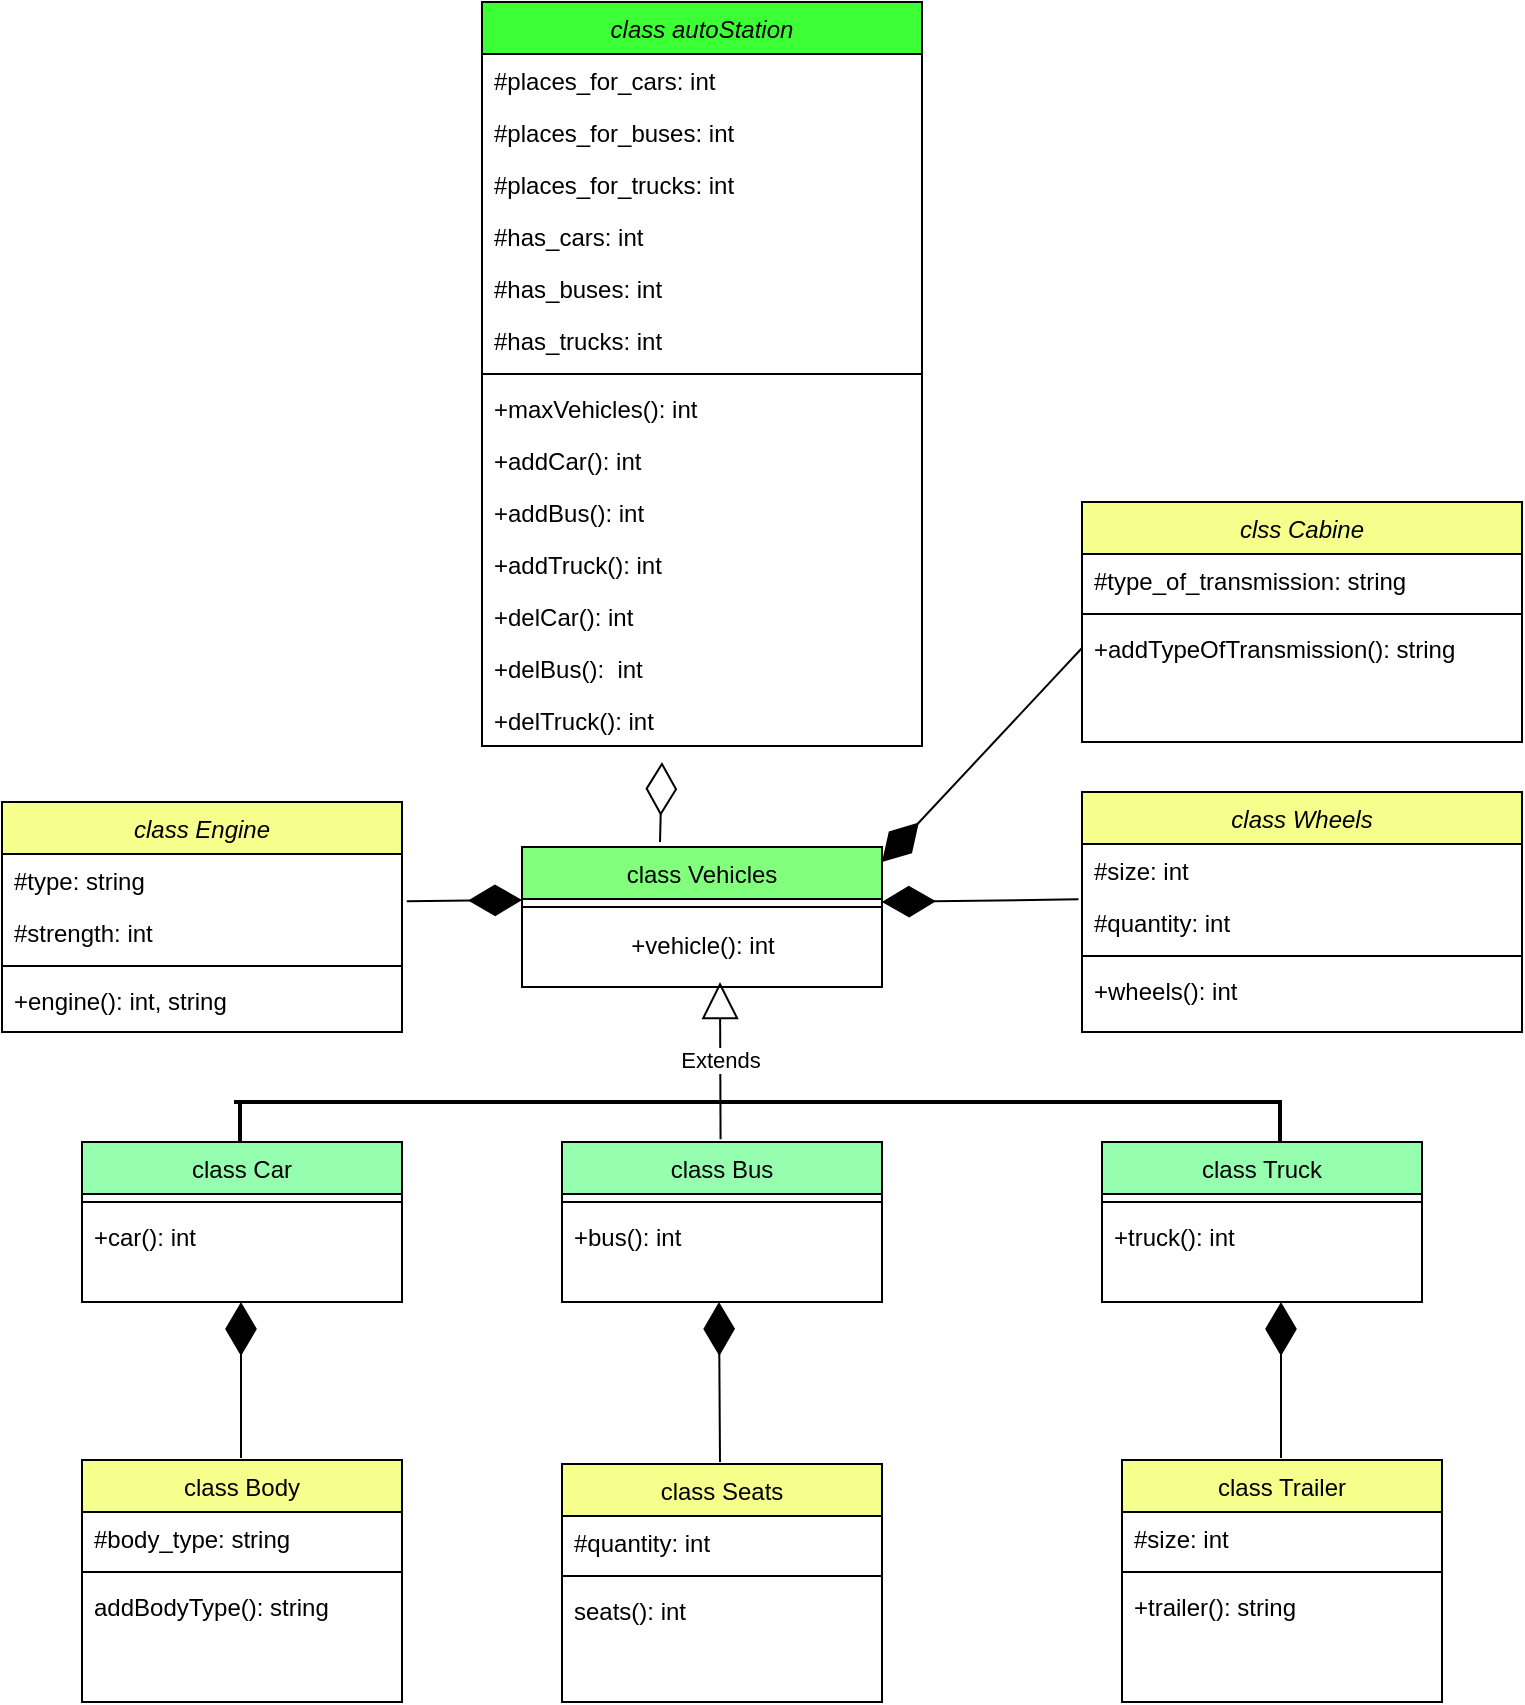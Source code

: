 <mxfile version="21.7.2" type="github" pages="2">
  <diagram id="C5RBs43oDa-KdzZeNtuy" name="Page-1">
    <mxGraphModel dx="926" dy="353" grid="1" gridSize="10" guides="1" tooltips="1" connect="1" arrows="1" fold="1" page="1" pageScale="1" pageWidth="827" pageHeight="1169" math="0" shadow="0">
      <root>
        <mxCell id="WIyWlLk6GJQsqaUBKTNV-0" />
        <mxCell id="WIyWlLk6GJQsqaUBKTNV-1" parent="WIyWlLk6GJQsqaUBKTNV-0" />
        <mxCell id="zkfFHV4jXpPFQw0GAbJ--0" value="class autoStation" style="swimlane;fontStyle=2;align=center;verticalAlign=top;childLayout=stackLayout;horizontal=1;startSize=26;horizontalStack=0;resizeParent=1;resizeLast=0;collapsible=1;marginBottom=0;rounded=0;shadow=0;strokeWidth=1;fillColor=#3CFF36;" parent="WIyWlLk6GJQsqaUBKTNV-1" vertex="1">
          <mxGeometry x="280" y="30" width="220" height="372" as="geometry">
            <mxRectangle x="230" y="140" width="160" height="26" as="alternateBounds" />
          </mxGeometry>
        </mxCell>
        <mxCell id="zkfFHV4jXpPFQw0GAbJ--1" value="#places_for_cars: int" style="text;align=left;verticalAlign=top;spacingLeft=4;spacingRight=4;overflow=hidden;rotatable=0;points=[[0,0.5],[1,0.5]];portConstraint=eastwest;" parent="zkfFHV4jXpPFQw0GAbJ--0" vertex="1">
          <mxGeometry y="26" width="220" height="26" as="geometry" />
        </mxCell>
        <mxCell id="b7ip7Ykr0Pm6CpDGvgE3-0" value="#places_for_buses: int" style="text;align=left;verticalAlign=top;spacingLeft=4;spacingRight=4;overflow=hidden;rotatable=0;points=[[0,0.5],[1,0.5]];portConstraint=eastwest;" vertex="1" parent="zkfFHV4jXpPFQw0GAbJ--0">
          <mxGeometry y="52" width="220" height="26" as="geometry" />
        </mxCell>
        <mxCell id="b7ip7Ykr0Pm6CpDGvgE3-2" value="#places_for_trucks: int" style="text;align=left;verticalAlign=top;spacingLeft=4;spacingRight=4;overflow=hidden;rotatable=0;points=[[0,0.5],[1,0.5]];portConstraint=eastwest;" vertex="1" parent="zkfFHV4jXpPFQw0GAbJ--0">
          <mxGeometry y="78" width="220" height="26" as="geometry" />
        </mxCell>
        <mxCell id="zkfFHV4jXpPFQw0GAbJ--2" value="#has_cars: int" style="text;align=left;verticalAlign=top;spacingLeft=4;spacingRight=4;overflow=hidden;rotatable=0;points=[[0,0.5],[1,0.5]];portConstraint=eastwest;rounded=0;shadow=0;html=0;" parent="zkfFHV4jXpPFQw0GAbJ--0" vertex="1">
          <mxGeometry y="104" width="220" height="26" as="geometry" />
        </mxCell>
        <mxCell id="b7ip7Ykr0Pm6CpDGvgE3-3" value="#has_buses: int" style="text;align=left;verticalAlign=top;spacingLeft=4;spacingRight=4;overflow=hidden;rotatable=0;points=[[0,0.5],[1,0.5]];portConstraint=eastwest;rounded=0;shadow=0;html=0;" vertex="1" parent="zkfFHV4jXpPFQw0GAbJ--0">
          <mxGeometry y="130" width="220" height="26" as="geometry" />
        </mxCell>
        <mxCell id="zkfFHV4jXpPFQw0GAbJ--3" value="#has_trucks: int" style="text;align=left;verticalAlign=top;spacingLeft=4;spacingRight=4;overflow=hidden;rotatable=0;points=[[0,0.5],[1,0.5]];portConstraint=eastwest;rounded=0;shadow=0;html=0;" parent="zkfFHV4jXpPFQw0GAbJ--0" vertex="1">
          <mxGeometry y="156" width="220" height="26" as="geometry" />
        </mxCell>
        <mxCell id="zkfFHV4jXpPFQw0GAbJ--4" value="" style="line;html=1;strokeWidth=1;align=left;verticalAlign=middle;spacingTop=-1;spacingLeft=3;spacingRight=3;rotatable=0;labelPosition=right;points=[];portConstraint=eastwest;" parent="zkfFHV4jXpPFQw0GAbJ--0" vertex="1">
          <mxGeometry y="182" width="220" height="8" as="geometry" />
        </mxCell>
        <mxCell id="zkfFHV4jXpPFQw0GAbJ--5" value="+maxVehicles(): int" style="text;align=left;verticalAlign=top;spacingLeft=4;spacingRight=4;overflow=hidden;rotatable=0;points=[[0,0.5],[1,0.5]];portConstraint=eastwest;" parent="zkfFHV4jXpPFQw0GAbJ--0" vertex="1">
          <mxGeometry y="190" width="220" height="26" as="geometry" />
        </mxCell>
        <mxCell id="b7ip7Ykr0Pm6CpDGvgE3-5" value="+addCar(): int" style="text;align=left;verticalAlign=top;spacingLeft=4;spacingRight=4;overflow=hidden;rotatable=0;points=[[0,0.5],[1,0.5]];portConstraint=eastwest;" vertex="1" parent="zkfFHV4jXpPFQw0GAbJ--0">
          <mxGeometry y="216" width="220" height="26" as="geometry" />
        </mxCell>
        <mxCell id="b7ip7Ykr0Pm6CpDGvgE3-6" value="+addBus(): int" style="text;align=left;verticalAlign=top;spacingLeft=4;spacingRight=4;overflow=hidden;rotatable=0;points=[[0,0.5],[1,0.5]];portConstraint=eastwest;" vertex="1" parent="zkfFHV4jXpPFQw0GAbJ--0">
          <mxGeometry y="242" width="220" height="26" as="geometry" />
        </mxCell>
        <mxCell id="b7ip7Ykr0Pm6CpDGvgE3-7" value="+addTruck(): int" style="text;align=left;verticalAlign=top;spacingLeft=4;spacingRight=4;overflow=hidden;rotatable=0;points=[[0,0.5],[1,0.5]];portConstraint=eastwest;" vertex="1" parent="zkfFHV4jXpPFQw0GAbJ--0">
          <mxGeometry y="268" width="220" height="26" as="geometry" />
        </mxCell>
        <mxCell id="b7ip7Ykr0Pm6CpDGvgE3-8" value="+delCar(): int" style="text;align=left;verticalAlign=top;spacingLeft=4;spacingRight=4;overflow=hidden;rotatable=0;points=[[0,0.5],[1,0.5]];portConstraint=eastwest;" vertex="1" parent="zkfFHV4jXpPFQw0GAbJ--0">
          <mxGeometry y="294" width="220" height="26" as="geometry" />
        </mxCell>
        <mxCell id="b7ip7Ykr0Pm6CpDGvgE3-9" value="+delBus():  int" style="text;align=left;verticalAlign=top;spacingLeft=4;spacingRight=4;overflow=hidden;rotatable=0;points=[[0,0.5],[1,0.5]];portConstraint=eastwest;" vertex="1" parent="zkfFHV4jXpPFQw0GAbJ--0">
          <mxGeometry y="320" width="220" height="26" as="geometry" />
        </mxCell>
        <mxCell id="b7ip7Ykr0Pm6CpDGvgE3-10" value="+delTruck(): int" style="text;align=left;verticalAlign=top;spacingLeft=4;spacingRight=4;overflow=hidden;rotatable=0;points=[[0,0.5],[1,0.5]];portConstraint=eastwest;" vertex="1" parent="zkfFHV4jXpPFQw0GAbJ--0">
          <mxGeometry y="346" width="220" height="26" as="geometry" />
        </mxCell>
        <mxCell id="zkfFHV4jXpPFQw0GAbJ--6" value="class Car" style="swimlane;fontStyle=0;align=center;verticalAlign=top;childLayout=stackLayout;horizontal=1;startSize=26;horizontalStack=0;resizeParent=1;resizeLast=0;collapsible=1;marginBottom=0;rounded=0;shadow=0;strokeWidth=1;fillColor=#96FFAF;" parent="WIyWlLk6GJQsqaUBKTNV-1" vertex="1">
          <mxGeometry x="80" y="600" width="160" height="80" as="geometry">
            <mxRectangle x="130" y="380" width="160" height="26" as="alternateBounds" />
          </mxGeometry>
        </mxCell>
        <mxCell id="zkfFHV4jXpPFQw0GAbJ--9" value="" style="line;html=1;strokeWidth=1;align=left;verticalAlign=middle;spacingTop=-1;spacingLeft=3;spacingRight=3;rotatable=0;labelPosition=right;points=[];portConstraint=eastwest;" parent="zkfFHV4jXpPFQw0GAbJ--6" vertex="1">
          <mxGeometry y="26" width="160" height="8" as="geometry" />
        </mxCell>
        <mxCell id="zkfFHV4jXpPFQw0GAbJ--11" value="+car(): int" style="text;align=left;verticalAlign=top;spacingLeft=4;spacingRight=4;overflow=hidden;rotatable=0;points=[[0,0.5],[1,0.5]];portConstraint=eastwest;" parent="zkfFHV4jXpPFQw0GAbJ--6" vertex="1">
          <mxGeometry y="34" width="160" height="26" as="geometry" />
        </mxCell>
        <mxCell id="zkfFHV4jXpPFQw0GAbJ--17" value="class Vehicles" style="swimlane;fontStyle=0;align=center;verticalAlign=top;childLayout=stackLayout;horizontal=1;startSize=26;horizontalStack=0;resizeParent=1;resizeLast=0;collapsible=1;marginBottom=0;rounded=0;shadow=0;strokeWidth=1;fillColor=#81FF7D;" parent="WIyWlLk6GJQsqaUBKTNV-1" vertex="1">
          <mxGeometry x="300" y="452.5" width="180" height="70" as="geometry">
            <mxRectangle x="550" y="140" width="160" height="26" as="alternateBounds" />
          </mxGeometry>
        </mxCell>
        <mxCell id="zkfFHV4jXpPFQw0GAbJ--23" value="" style="line;html=1;strokeWidth=1;align=left;verticalAlign=middle;spacingTop=-1;spacingLeft=3;spacingRight=3;rotatable=0;labelPosition=right;points=[];portConstraint=eastwest;" parent="zkfFHV4jXpPFQw0GAbJ--17" vertex="1">
          <mxGeometry y="26" width="180" height="8" as="geometry" />
        </mxCell>
        <mxCell id="b7ip7Ykr0Pm6CpDGvgE3-28" value="+vehicle(): int" style="text;html=1;align=center;verticalAlign=middle;resizable=0;points=[];autosize=1;strokeColor=none;fillColor=none;" vertex="1" parent="zkfFHV4jXpPFQw0GAbJ--17">
          <mxGeometry y="34" width="180" height="30" as="geometry" />
        </mxCell>
        <mxCell id="vYzjxi4OaLl6mZEjfL3a-5" style="edgeStyle=orthogonalEdgeStyle;rounded=0;orthogonalLoop=1;jettySize=auto;html=1;exitX=0.5;exitY=1;exitDx=0;exitDy=0;" edge="1" parent="WIyWlLk6GJQsqaUBKTNV-1">
          <mxGeometry relative="1" as="geometry">
            <mxPoint x="608" y="420" as="sourcePoint" />
            <mxPoint x="608" y="420" as="targetPoint" />
          </mxGeometry>
        </mxCell>
        <mxCell id="b7ip7Ykr0Pm6CpDGvgE3-11" value="class Bus" style="swimlane;fontStyle=0;align=center;verticalAlign=top;childLayout=stackLayout;horizontal=1;startSize=26;horizontalStack=0;resizeParent=1;resizeLast=0;collapsible=1;marginBottom=0;rounded=0;shadow=0;strokeWidth=1;fillColor=#96FFAF;" vertex="1" parent="WIyWlLk6GJQsqaUBKTNV-1">
          <mxGeometry x="320" y="600" width="160" height="80" as="geometry">
            <mxRectangle x="130" y="380" width="160" height="26" as="alternateBounds" />
          </mxGeometry>
        </mxCell>
        <mxCell id="b7ip7Ykr0Pm6CpDGvgE3-14" value="" style="line;html=1;strokeWidth=1;align=left;verticalAlign=middle;spacingTop=-1;spacingLeft=3;spacingRight=3;rotatable=0;labelPosition=right;points=[];portConstraint=eastwest;" vertex="1" parent="b7ip7Ykr0Pm6CpDGvgE3-11">
          <mxGeometry y="26" width="160" height="8" as="geometry" />
        </mxCell>
        <mxCell id="b7ip7Ykr0Pm6CpDGvgE3-16" value="+bus(): int" style="text;align=left;verticalAlign=top;spacingLeft=4;spacingRight=4;overflow=hidden;rotatable=0;points=[[0,0.5],[1,0.5]];portConstraint=eastwest;" vertex="1" parent="b7ip7Ykr0Pm6CpDGvgE3-11">
          <mxGeometry y="34" width="160" height="26" as="geometry" />
        </mxCell>
        <mxCell id="b7ip7Ykr0Pm6CpDGvgE3-19" value="class Truck" style="swimlane;fontStyle=0;align=center;verticalAlign=top;childLayout=stackLayout;horizontal=1;startSize=26;horizontalStack=0;resizeParent=1;resizeLast=0;collapsible=1;marginBottom=0;rounded=0;shadow=0;strokeWidth=1;fillColor=#96FFAF;" vertex="1" parent="WIyWlLk6GJQsqaUBKTNV-1">
          <mxGeometry x="590" y="600" width="160" height="80" as="geometry">
            <mxRectangle x="130" y="380" width="160" height="26" as="alternateBounds" />
          </mxGeometry>
        </mxCell>
        <mxCell id="b7ip7Ykr0Pm6CpDGvgE3-22" value="" style="line;html=1;strokeWidth=1;align=left;verticalAlign=middle;spacingTop=-1;spacingLeft=3;spacingRight=3;rotatable=0;labelPosition=right;points=[];portConstraint=eastwest;" vertex="1" parent="b7ip7Ykr0Pm6CpDGvgE3-19">
          <mxGeometry y="26" width="160" height="8" as="geometry" />
        </mxCell>
        <mxCell id="b7ip7Ykr0Pm6CpDGvgE3-24" value="+truck(): int" style="text;align=left;verticalAlign=top;spacingLeft=4;spacingRight=4;overflow=hidden;rotatable=0;points=[[0,0.5],[1,0.5]];portConstraint=eastwest;" vertex="1" parent="b7ip7Ykr0Pm6CpDGvgE3-19">
          <mxGeometry y="34" width="160" height="26" as="geometry" />
        </mxCell>
        <mxCell id="b7ip7Ykr0Pm6CpDGvgE3-27" value="" style="endArrow=diamondThin;endFill=0;endSize=24;html=1;rounded=0;exitX=0.5;exitY=0;exitDx=0;exitDy=0;" edge="1" parent="WIyWlLk6GJQsqaUBKTNV-1">
          <mxGeometry width="160" relative="1" as="geometry">
            <mxPoint x="369" y="450" as="sourcePoint" />
            <mxPoint x="370" y="410" as="targetPoint" />
          </mxGeometry>
        </mxCell>
        <mxCell id="b7ip7Ykr0Pm6CpDGvgE3-40" value="" style="endArrow=diamondThin;endFill=1;endSize=24;html=1;rounded=0;exitX=0;exitY=0.5;exitDx=0;exitDy=0;" edge="1" parent="WIyWlLk6GJQsqaUBKTNV-1" source="b7ip7Ykr0Pm6CpDGvgE3-102">
          <mxGeometry width="160" relative="1" as="geometry">
            <mxPoint x="530" y="400" as="sourcePoint" />
            <mxPoint x="480" y="460" as="targetPoint" />
          </mxGeometry>
        </mxCell>
        <mxCell id="b7ip7Ykr0Pm6CpDGvgE3-41" value="" style="endArrow=diamondThin;endFill=1;endSize=24;html=1;rounded=0;exitX=-0.008;exitY=0.064;exitDx=0;exitDy=0;exitPerimeter=0;" edge="1" parent="WIyWlLk6GJQsqaUBKTNV-1" source="b7ip7Ykr0Pm6CpDGvgE3-84">
          <mxGeometry width="160" relative="1" as="geometry">
            <mxPoint x="510" y="483" as="sourcePoint" />
            <mxPoint x="480" y="480" as="targetPoint" />
          </mxGeometry>
        </mxCell>
        <mxCell id="b7ip7Ykr0Pm6CpDGvgE3-42" value="" style="endArrow=diamondThin;endFill=1;endSize=24;html=1;rounded=0;exitX=1.012;exitY=0.91;exitDx=0;exitDy=0;exitPerimeter=0;" edge="1" parent="WIyWlLk6GJQsqaUBKTNV-1" source="b7ip7Ykr0Pm6CpDGvgE3-112">
          <mxGeometry width="160" relative="1" as="geometry">
            <mxPoint x="239.4" y="475.66" as="sourcePoint" />
            <mxPoint x="300" y="479" as="targetPoint" />
          </mxGeometry>
        </mxCell>
        <mxCell id="b7ip7Ykr0Pm6CpDGvgE3-43" value="class Body" style="swimlane;fontStyle=0;align=center;verticalAlign=top;childLayout=stackLayout;horizontal=1;startSize=26;horizontalStack=0;resizeParent=1;resizeLast=0;collapsible=1;marginBottom=0;rounded=0;shadow=0;strokeWidth=1;fillColor=#F7FF8C;" vertex="1" parent="WIyWlLk6GJQsqaUBKTNV-1">
          <mxGeometry x="80" y="759" width="160" height="121" as="geometry">
            <mxRectangle x="130" y="380" width="160" height="26" as="alternateBounds" />
          </mxGeometry>
        </mxCell>
        <mxCell id="b7ip7Ykr0Pm6CpDGvgE3-45" value="#body_type: string" style="text;align=left;verticalAlign=top;spacingLeft=4;spacingRight=4;overflow=hidden;rotatable=0;points=[[0,0.5],[1,0.5]];portConstraint=eastwest;rounded=0;shadow=0;html=0;" vertex="1" parent="b7ip7Ykr0Pm6CpDGvgE3-43">
          <mxGeometry y="26" width="160" height="26" as="geometry" />
        </mxCell>
        <mxCell id="b7ip7Ykr0Pm6CpDGvgE3-46" value="" style="line;html=1;strokeWidth=1;align=left;verticalAlign=middle;spacingTop=-1;spacingLeft=3;spacingRight=3;rotatable=0;labelPosition=right;points=[];portConstraint=eastwest;" vertex="1" parent="b7ip7Ykr0Pm6CpDGvgE3-43">
          <mxGeometry y="52" width="160" height="8" as="geometry" />
        </mxCell>
        <mxCell id="b7ip7Ykr0Pm6CpDGvgE3-48" value="addBodyType(): string" style="text;align=left;verticalAlign=top;spacingLeft=4;spacingRight=4;overflow=hidden;rotatable=0;points=[[0,0.5],[1,0.5]];portConstraint=eastwest;" vertex="1" parent="b7ip7Ykr0Pm6CpDGvgE3-43">
          <mxGeometry y="60" width="160" height="26" as="geometry" />
        </mxCell>
        <mxCell id="b7ip7Ykr0Pm6CpDGvgE3-50" value="class Seats" style="swimlane;fontStyle=0;align=center;verticalAlign=top;childLayout=stackLayout;horizontal=1;startSize=26;horizontalStack=0;resizeParent=1;resizeLast=0;collapsible=1;marginBottom=0;rounded=0;shadow=0;strokeWidth=1;fillColor=#F7FF8C;" vertex="1" parent="WIyWlLk6GJQsqaUBKTNV-1">
          <mxGeometry x="320" y="761" width="160" height="119" as="geometry">
            <mxRectangle x="130" y="380" width="160" height="26" as="alternateBounds" />
          </mxGeometry>
        </mxCell>
        <mxCell id="b7ip7Ykr0Pm6CpDGvgE3-51" value="#quantity: int" style="text;align=left;verticalAlign=top;spacingLeft=4;spacingRight=4;overflow=hidden;rotatable=0;points=[[0,0.5],[1,0.5]];portConstraint=eastwest;" vertex="1" parent="b7ip7Ykr0Pm6CpDGvgE3-50">
          <mxGeometry y="26" width="160" height="26" as="geometry" />
        </mxCell>
        <mxCell id="b7ip7Ykr0Pm6CpDGvgE3-53" value="" style="line;html=1;strokeWidth=1;align=left;verticalAlign=middle;spacingTop=-1;spacingLeft=3;spacingRight=3;rotatable=0;labelPosition=right;points=[];portConstraint=eastwest;" vertex="1" parent="b7ip7Ykr0Pm6CpDGvgE3-50">
          <mxGeometry y="52" width="160" height="8" as="geometry" />
        </mxCell>
        <mxCell id="b7ip7Ykr0Pm6CpDGvgE3-55" value="seats(): int" style="text;align=left;verticalAlign=top;spacingLeft=4;spacingRight=4;overflow=hidden;rotatable=0;points=[[0,0.5],[1,0.5]];portConstraint=eastwest;" vertex="1" parent="b7ip7Ykr0Pm6CpDGvgE3-50">
          <mxGeometry y="60" width="160" height="26" as="geometry" />
        </mxCell>
        <mxCell id="b7ip7Ykr0Pm6CpDGvgE3-57" value="class Trailer" style="swimlane;fontStyle=0;align=center;verticalAlign=top;childLayout=stackLayout;horizontal=1;startSize=26;horizontalStack=0;resizeParent=1;resizeLast=0;collapsible=1;marginBottom=0;rounded=0;shadow=0;strokeWidth=1;fillColor=#F7FF8C;" vertex="1" parent="WIyWlLk6GJQsqaUBKTNV-1">
          <mxGeometry x="600" y="759" width="160" height="121" as="geometry">
            <mxRectangle x="130" y="380" width="160" height="26" as="alternateBounds" />
          </mxGeometry>
        </mxCell>
        <mxCell id="b7ip7Ykr0Pm6CpDGvgE3-58" value="#size: int" style="text;align=left;verticalAlign=top;spacingLeft=4;spacingRight=4;overflow=hidden;rotatable=0;points=[[0,0.5],[1,0.5]];portConstraint=eastwest;" vertex="1" parent="b7ip7Ykr0Pm6CpDGvgE3-57">
          <mxGeometry y="26" width="160" height="26" as="geometry" />
        </mxCell>
        <mxCell id="b7ip7Ykr0Pm6CpDGvgE3-60" value="" style="line;html=1;strokeWidth=1;align=left;verticalAlign=middle;spacingTop=-1;spacingLeft=3;spacingRight=3;rotatable=0;labelPosition=right;points=[];portConstraint=eastwest;" vertex="1" parent="b7ip7Ykr0Pm6CpDGvgE3-57">
          <mxGeometry y="52" width="160" height="8" as="geometry" />
        </mxCell>
        <mxCell id="b7ip7Ykr0Pm6CpDGvgE3-62" value="+trailer(): string" style="text;align=left;verticalAlign=top;spacingLeft=4;spacingRight=4;overflow=hidden;rotatable=0;points=[[0,0.5],[1,0.5]];portConstraint=eastwest;" vertex="1" parent="b7ip7Ykr0Pm6CpDGvgE3-57">
          <mxGeometry y="60" width="160" height="30" as="geometry" />
        </mxCell>
        <mxCell id="b7ip7Ykr0Pm6CpDGvgE3-64" value="" style="endArrow=diamondThin;endFill=1;endSize=24;html=1;rounded=0;" edge="1" parent="WIyWlLk6GJQsqaUBKTNV-1">
          <mxGeometry width="160" relative="1" as="geometry">
            <mxPoint x="399" y="760" as="sourcePoint" />
            <mxPoint x="398.5" y="680" as="targetPoint" />
          </mxGeometry>
        </mxCell>
        <mxCell id="b7ip7Ykr0Pm6CpDGvgE3-65" value="" style="endArrow=diamondThin;endFill=1;endSize=24;html=1;rounded=0;exitX=0.5;exitY=0;exitDx=0;exitDy=0;" edge="1" parent="WIyWlLk6GJQsqaUBKTNV-1">
          <mxGeometry width="160" relative="1" as="geometry">
            <mxPoint x="159.5" y="758" as="sourcePoint" />
            <mxPoint x="159.5" y="680" as="targetPoint" />
          </mxGeometry>
        </mxCell>
        <mxCell id="b7ip7Ykr0Pm6CpDGvgE3-66" value="" style="endArrow=diamondThin;endFill=1;endSize=24;html=1;rounded=0;exitX=0.5;exitY=0;exitDx=0;exitDy=0;" edge="1" parent="WIyWlLk6GJQsqaUBKTNV-1">
          <mxGeometry width="160" relative="1" as="geometry">
            <mxPoint x="679.5" y="758" as="sourcePoint" />
            <mxPoint x="679.5" y="680" as="targetPoint" />
          </mxGeometry>
        </mxCell>
        <mxCell id="b7ip7Ykr0Pm6CpDGvgE3-67" value="Extends" style="endArrow=block;endSize=16;endFill=0;html=1;rounded=0;exitX=0.408;exitY=-0.017;exitDx=0;exitDy=0;exitPerimeter=0;" edge="1" parent="WIyWlLk6GJQsqaUBKTNV-1">
          <mxGeometry width="160" relative="1" as="geometry">
            <mxPoint x="399.28" y="598.64" as="sourcePoint" />
            <mxPoint x="399" y="520" as="targetPoint" />
          </mxGeometry>
        </mxCell>
        <mxCell id="b7ip7Ykr0Pm6CpDGvgE3-68" value="" style="line;strokeWidth=2;direction=south;html=1;" vertex="1" parent="WIyWlLk6GJQsqaUBKTNV-1">
          <mxGeometry x="154" y="580" width="10" height="20" as="geometry" />
        </mxCell>
        <mxCell id="b7ip7Ykr0Pm6CpDGvgE3-69" value="" style="line;strokeWidth=2;direction=south;html=1;" vertex="1" parent="WIyWlLk6GJQsqaUBKTNV-1">
          <mxGeometry x="674" y="579" width="10" height="21" as="geometry" />
        </mxCell>
        <mxCell id="b7ip7Ykr0Pm6CpDGvgE3-70" value="" style="line;strokeWidth=2;html=1;" vertex="1" parent="WIyWlLk6GJQsqaUBKTNV-1">
          <mxGeometry x="156" y="575" width="522" height="10" as="geometry" />
        </mxCell>
        <mxCell id="b7ip7Ykr0Pm6CpDGvgE3-82" value="class Wheels" style="swimlane;fontStyle=2;align=center;verticalAlign=top;childLayout=stackLayout;horizontal=1;startSize=26;horizontalStack=0;resizeParent=1;resizeLast=0;collapsible=1;marginBottom=0;rounded=0;shadow=0;strokeWidth=1;fillColor=#F7FF8C;" vertex="1" parent="WIyWlLk6GJQsqaUBKTNV-1">
          <mxGeometry x="580" y="425" width="220" height="120" as="geometry">
            <mxRectangle x="230" y="140" width="160" height="26" as="alternateBounds" />
          </mxGeometry>
        </mxCell>
        <mxCell id="b7ip7Ykr0Pm6CpDGvgE3-83" value="#size: int" style="text;align=left;verticalAlign=top;spacingLeft=4;spacingRight=4;overflow=hidden;rotatable=0;points=[[0,0.5],[1,0.5]];portConstraint=eastwest;" vertex="1" parent="b7ip7Ykr0Pm6CpDGvgE3-82">
          <mxGeometry y="26" width="220" height="26" as="geometry" />
        </mxCell>
        <mxCell id="b7ip7Ykr0Pm6CpDGvgE3-84" value="#quantity: int" style="text;align=left;verticalAlign=top;spacingLeft=4;spacingRight=4;overflow=hidden;rotatable=0;points=[[0,0.5],[1,0.5]];portConstraint=eastwest;" vertex="1" parent="b7ip7Ykr0Pm6CpDGvgE3-82">
          <mxGeometry y="52" width="220" height="26" as="geometry" />
        </mxCell>
        <mxCell id="b7ip7Ykr0Pm6CpDGvgE3-89" value="" style="line;html=1;strokeWidth=1;align=left;verticalAlign=middle;spacingTop=-1;spacingLeft=3;spacingRight=3;rotatable=0;labelPosition=right;points=[];portConstraint=eastwest;" vertex="1" parent="b7ip7Ykr0Pm6CpDGvgE3-82">
          <mxGeometry y="78" width="220" height="8" as="geometry" />
        </mxCell>
        <mxCell id="b7ip7Ykr0Pm6CpDGvgE3-90" value="+wheels(): int" style="text;align=left;verticalAlign=top;spacingLeft=4;spacingRight=4;overflow=hidden;rotatable=0;points=[[0,0.5],[1,0.5]];portConstraint=eastwest;" vertex="1" parent="b7ip7Ykr0Pm6CpDGvgE3-82">
          <mxGeometry y="86" width="220" height="26" as="geometry" />
        </mxCell>
        <mxCell id="b7ip7Ykr0Pm6CpDGvgE3-98" value="clss Cabine" style="swimlane;fontStyle=2;align=center;verticalAlign=top;childLayout=stackLayout;horizontal=1;startSize=26;horizontalStack=0;resizeParent=1;resizeLast=0;collapsible=1;marginBottom=0;rounded=0;shadow=0;strokeWidth=1;fillColor=#F7FF8C;" vertex="1" parent="WIyWlLk6GJQsqaUBKTNV-1">
          <mxGeometry x="580" y="280" width="220" height="120" as="geometry">
            <mxRectangle x="230" y="140" width="160" height="26" as="alternateBounds" />
          </mxGeometry>
        </mxCell>
        <mxCell id="b7ip7Ykr0Pm6CpDGvgE3-99" value="#type_of_transmission: string" style="text;align=left;verticalAlign=top;spacingLeft=4;spacingRight=4;overflow=hidden;rotatable=0;points=[[0,0.5],[1,0.5]];portConstraint=eastwest;" vertex="1" parent="b7ip7Ykr0Pm6CpDGvgE3-98">
          <mxGeometry y="26" width="220" height="26" as="geometry" />
        </mxCell>
        <mxCell id="b7ip7Ykr0Pm6CpDGvgE3-101" value="" style="line;html=1;strokeWidth=1;align=left;verticalAlign=middle;spacingTop=-1;spacingLeft=3;spacingRight=3;rotatable=0;labelPosition=right;points=[];portConstraint=eastwest;" vertex="1" parent="b7ip7Ykr0Pm6CpDGvgE3-98">
          <mxGeometry y="52" width="220" height="8" as="geometry" />
        </mxCell>
        <mxCell id="b7ip7Ykr0Pm6CpDGvgE3-102" value="+addTypeOfTransmission(): string" style="text;align=left;verticalAlign=top;spacingLeft=4;spacingRight=4;overflow=hidden;rotatable=0;points=[[0,0.5],[1,0.5]];portConstraint=eastwest;" vertex="1" parent="b7ip7Ykr0Pm6CpDGvgE3-98">
          <mxGeometry y="60" width="220" height="26" as="geometry" />
        </mxCell>
        <mxCell id="b7ip7Ykr0Pm6CpDGvgE3-111" value="class Engine" style="swimlane;fontStyle=2;align=center;verticalAlign=top;childLayout=stackLayout;horizontal=1;startSize=26;horizontalStack=0;resizeParent=1;resizeLast=0;collapsible=1;marginBottom=0;rounded=0;shadow=0;strokeWidth=1;fillColor=#F7FF8C;" vertex="1" parent="WIyWlLk6GJQsqaUBKTNV-1">
          <mxGeometry x="40" y="430" width="200" height="115" as="geometry">
            <mxRectangle x="230" y="140" width="160" height="26" as="alternateBounds" />
          </mxGeometry>
        </mxCell>
        <mxCell id="b7ip7Ykr0Pm6CpDGvgE3-112" value="#type: string" style="text;align=left;verticalAlign=top;spacingLeft=4;spacingRight=4;overflow=hidden;rotatable=0;points=[[0,0.5],[1,0.5]];portConstraint=eastwest;" vertex="1" parent="b7ip7Ykr0Pm6CpDGvgE3-111">
          <mxGeometry y="26" width="200" height="26" as="geometry" />
        </mxCell>
        <mxCell id="b7ip7Ykr0Pm6CpDGvgE3-113" value="#strength: int" style="text;align=left;verticalAlign=top;spacingLeft=4;spacingRight=4;overflow=hidden;rotatable=0;points=[[0,0.5],[1,0.5]];portConstraint=eastwest;" vertex="1" parent="b7ip7Ykr0Pm6CpDGvgE3-111">
          <mxGeometry y="52" width="200" height="26" as="geometry" />
        </mxCell>
        <mxCell id="b7ip7Ykr0Pm6CpDGvgE3-114" value="" style="line;html=1;strokeWidth=1;align=left;verticalAlign=middle;spacingTop=-1;spacingLeft=3;spacingRight=3;rotatable=0;labelPosition=right;points=[];portConstraint=eastwest;" vertex="1" parent="b7ip7Ykr0Pm6CpDGvgE3-111">
          <mxGeometry y="78" width="200" height="8" as="geometry" />
        </mxCell>
        <mxCell id="b7ip7Ykr0Pm6CpDGvgE3-115" value="+engine(): int, string" style="text;align=left;verticalAlign=top;spacingLeft=4;spacingRight=4;overflow=hidden;rotatable=0;points=[[0,0.5],[1,0.5]];portConstraint=eastwest;" vertex="1" parent="b7ip7Ykr0Pm6CpDGvgE3-111">
          <mxGeometry y="86" width="200" height="26" as="geometry" />
        </mxCell>
      </root>
    </mxGraphModel>
  </diagram>
  <diagram id="iIwOqecMwED6egBKalQx" name="Сторінка-2">
    <mxGraphModel dx="954" dy="616" grid="1" gridSize="10" guides="1" tooltips="1" connect="1" arrows="1" fold="1" page="1" pageScale="1" pageWidth="827" pageHeight="1169" math="0" shadow="0">
      <root>
        <mxCell id="0" />
        <mxCell id="1" parent="0" />
      </root>
    </mxGraphModel>
  </diagram>
</mxfile>
